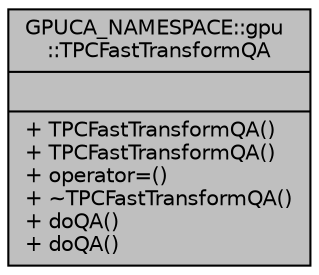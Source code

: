 digraph "GPUCA_NAMESPACE::gpu::TPCFastTransformQA"
{
 // INTERACTIVE_SVG=YES
  bgcolor="transparent";
  edge [fontname="Helvetica",fontsize="10",labelfontname="Helvetica",labelfontsize="10"];
  node [fontname="Helvetica",fontsize="10",shape=record];
  Node1 [label="{GPUCA_NAMESPACE::gpu\l::TPCFastTransformQA\n||+ TPCFastTransformQA()\l+ TPCFastTransformQA()\l+ operator=()\l+ ~TPCFastTransformQA()\l+ doQA()\l+ doQA()\l}",height=0.2,width=0.4,color="black", fillcolor="grey75", style="filled", fontcolor="black"];
}
